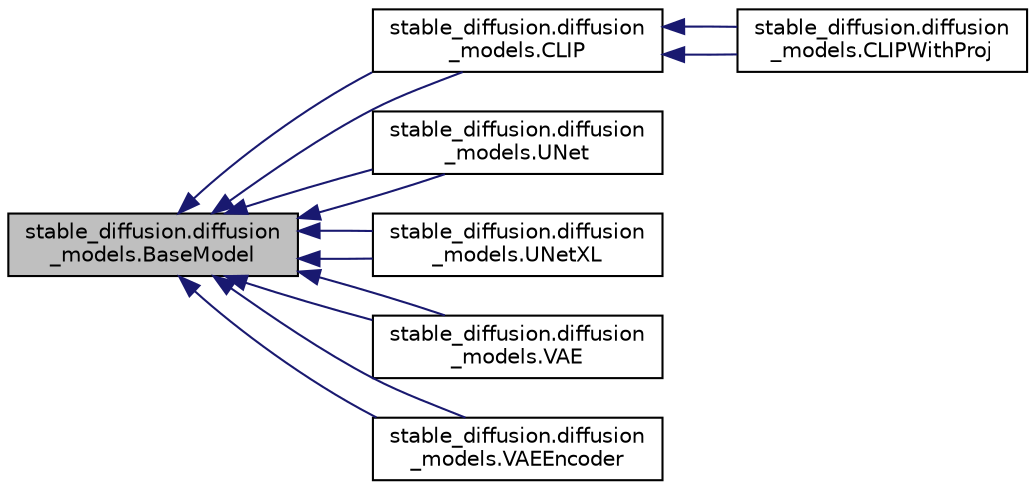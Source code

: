 digraph "stable_diffusion.diffusion_models.BaseModel"
{
 // LATEX_PDF_SIZE
  edge [fontname="Helvetica",fontsize="10",labelfontname="Helvetica",labelfontsize="10"];
  node [fontname="Helvetica",fontsize="10",shape=record];
  rankdir="LR";
  Node1 [label="stable_diffusion.diffusion\l_models.BaseModel",height=0.2,width=0.4,color="black", fillcolor="grey75", style="filled", fontcolor="black",tooltip=" "];
  Node1 -> Node2 [dir="back",color="midnightblue",fontsize="10",style="solid",fontname="Helvetica"];
  Node2 [label="stable_diffusion.diffusion\l_models.CLIP",height=0.2,width=0.4,color="black", fillcolor="white", style="filled",URL="$classstable__diffusion_1_1diffusion__models_1_1CLIP.html",tooltip=" "];
  Node2 -> Node3 [dir="back",color="midnightblue",fontsize="10",style="solid",fontname="Helvetica"];
  Node3 [label="stable_diffusion.diffusion\l_models.CLIPWithProj",height=0.2,width=0.4,color="black", fillcolor="white", style="filled",URL="$classstable__diffusion_1_1diffusion__models_1_1CLIPWithProj.html",tooltip=" "];
  Node2 -> Node3 [dir="back",color="midnightblue",fontsize="10",style="solid",fontname="Helvetica"];
  Node1 -> Node2 [dir="back",color="midnightblue",fontsize="10",style="solid",fontname="Helvetica"];
  Node1 -> Node4 [dir="back",color="midnightblue",fontsize="10",style="solid",fontname="Helvetica"];
  Node4 [label="stable_diffusion.diffusion\l_models.UNet",height=0.2,width=0.4,color="black", fillcolor="white", style="filled",URL="$classstable__diffusion_1_1diffusion__models_1_1UNet.html",tooltip=" "];
  Node1 -> Node4 [dir="back",color="midnightblue",fontsize="10",style="solid",fontname="Helvetica"];
  Node1 -> Node5 [dir="back",color="midnightblue",fontsize="10",style="solid",fontname="Helvetica"];
  Node5 [label="stable_diffusion.diffusion\l_models.UNetXL",height=0.2,width=0.4,color="black", fillcolor="white", style="filled",URL="$classstable__diffusion_1_1diffusion__models_1_1UNetXL.html",tooltip=" "];
  Node1 -> Node5 [dir="back",color="midnightblue",fontsize="10",style="solid",fontname="Helvetica"];
  Node1 -> Node6 [dir="back",color="midnightblue",fontsize="10",style="solid",fontname="Helvetica"];
  Node6 [label="stable_diffusion.diffusion\l_models.VAE",height=0.2,width=0.4,color="black", fillcolor="white", style="filled",URL="$classstable__diffusion_1_1diffusion__models_1_1VAE.html",tooltip=" "];
  Node1 -> Node6 [dir="back",color="midnightblue",fontsize="10",style="solid",fontname="Helvetica"];
  Node1 -> Node7 [dir="back",color="midnightblue",fontsize="10",style="solid",fontname="Helvetica"];
  Node7 [label="stable_diffusion.diffusion\l_models.VAEEncoder",height=0.2,width=0.4,color="black", fillcolor="white", style="filled",URL="$classstable__diffusion_1_1diffusion__models_1_1VAEEncoder.html",tooltip=" "];
  Node1 -> Node7 [dir="back",color="midnightblue",fontsize="10",style="solid",fontname="Helvetica"];
}
